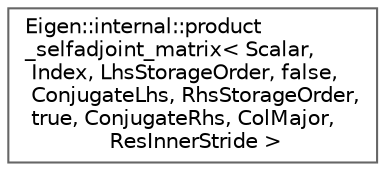 digraph "Graphical Class Hierarchy"
{
 // LATEX_PDF_SIZE
  bgcolor="transparent";
  edge [fontname=Helvetica,fontsize=10,labelfontname=Helvetica,labelfontsize=10];
  node [fontname=Helvetica,fontsize=10,shape=box,height=0.2,width=0.4];
  rankdir="LR";
  Node0 [id="Node000000",label="Eigen::internal::product\l_selfadjoint_matrix\< Scalar,\l Index, LhsStorageOrder, false,\l ConjugateLhs, RhsStorageOrder,\l true, ConjugateRhs, ColMajor,\l ResInnerStride \>",height=0.2,width=0.4,color="grey40", fillcolor="white", style="filled",URL="$structEigen_1_1internal_1_1product__selfadjoint__matrix_3_01Scalar_00_01Index_00_01LhsStorageOrd83eed6a045adbd654f6169743d982347.html",tooltip=" "];
}
